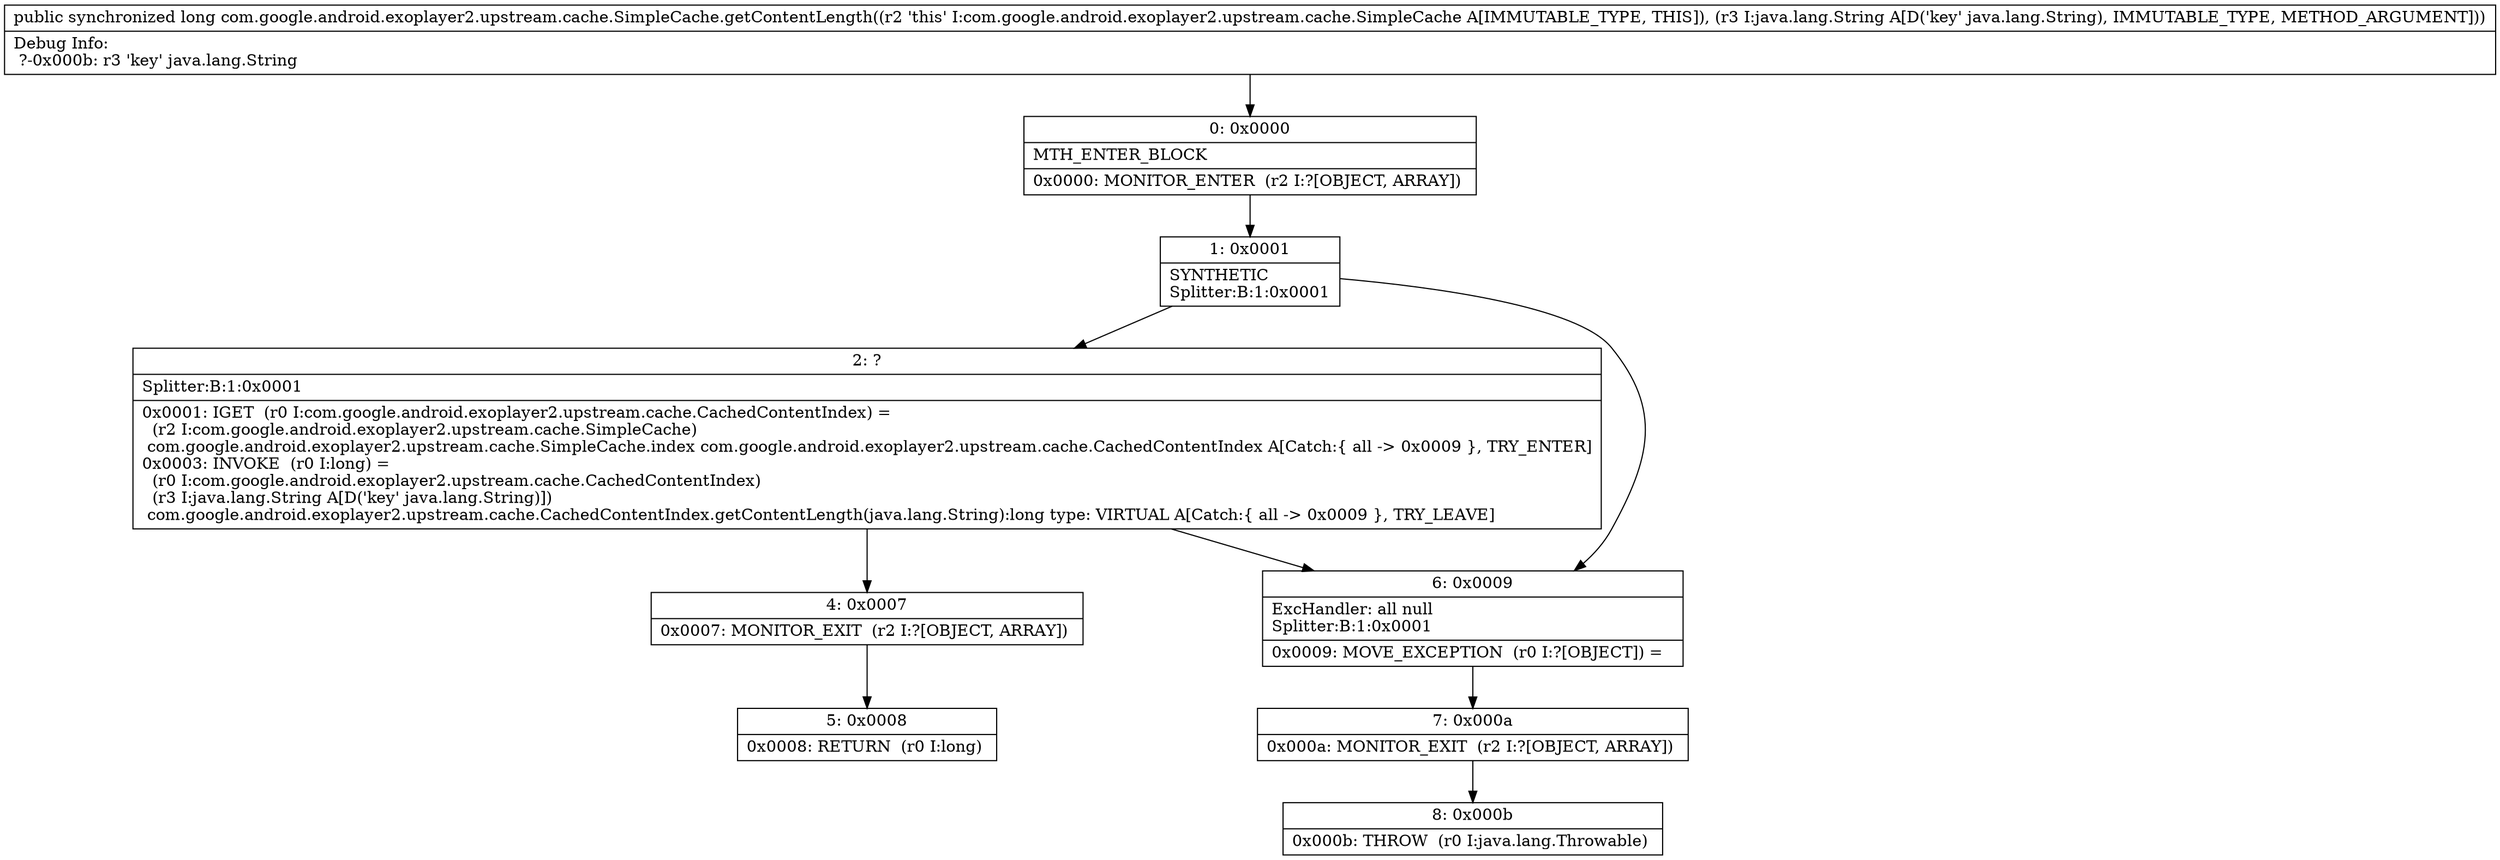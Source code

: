 digraph "CFG forcom.google.android.exoplayer2.upstream.cache.SimpleCache.getContentLength(Ljava\/lang\/String;)J" {
Node_0 [shape=record,label="{0\:\ 0x0000|MTH_ENTER_BLOCK\l|0x0000: MONITOR_ENTER  (r2 I:?[OBJECT, ARRAY]) \l}"];
Node_1 [shape=record,label="{1\:\ 0x0001|SYNTHETIC\lSplitter:B:1:0x0001\l}"];
Node_2 [shape=record,label="{2\:\ ?|Splitter:B:1:0x0001\l|0x0001: IGET  (r0 I:com.google.android.exoplayer2.upstream.cache.CachedContentIndex) = \l  (r2 I:com.google.android.exoplayer2.upstream.cache.SimpleCache)\l com.google.android.exoplayer2.upstream.cache.SimpleCache.index com.google.android.exoplayer2.upstream.cache.CachedContentIndex A[Catch:\{ all \-\> 0x0009 \}, TRY_ENTER]\l0x0003: INVOKE  (r0 I:long) = \l  (r0 I:com.google.android.exoplayer2.upstream.cache.CachedContentIndex)\l  (r3 I:java.lang.String A[D('key' java.lang.String)])\l com.google.android.exoplayer2.upstream.cache.CachedContentIndex.getContentLength(java.lang.String):long type: VIRTUAL A[Catch:\{ all \-\> 0x0009 \}, TRY_LEAVE]\l}"];
Node_4 [shape=record,label="{4\:\ 0x0007|0x0007: MONITOR_EXIT  (r2 I:?[OBJECT, ARRAY]) \l}"];
Node_5 [shape=record,label="{5\:\ 0x0008|0x0008: RETURN  (r0 I:long) \l}"];
Node_6 [shape=record,label="{6\:\ 0x0009|ExcHandler: all null\lSplitter:B:1:0x0001\l|0x0009: MOVE_EXCEPTION  (r0 I:?[OBJECT]) =  \l}"];
Node_7 [shape=record,label="{7\:\ 0x000a|0x000a: MONITOR_EXIT  (r2 I:?[OBJECT, ARRAY]) \l}"];
Node_8 [shape=record,label="{8\:\ 0x000b|0x000b: THROW  (r0 I:java.lang.Throwable) \l}"];
MethodNode[shape=record,label="{public synchronized long com.google.android.exoplayer2.upstream.cache.SimpleCache.getContentLength((r2 'this' I:com.google.android.exoplayer2.upstream.cache.SimpleCache A[IMMUTABLE_TYPE, THIS]), (r3 I:java.lang.String A[D('key' java.lang.String), IMMUTABLE_TYPE, METHOD_ARGUMENT]))  | Debug Info:\l  ?\-0x000b: r3 'key' java.lang.String\l}"];
MethodNode -> Node_0;
Node_0 -> Node_1;
Node_1 -> Node_2;
Node_1 -> Node_6;
Node_2 -> Node_6;
Node_2 -> Node_4;
Node_4 -> Node_5;
Node_6 -> Node_7;
Node_7 -> Node_8;
}

